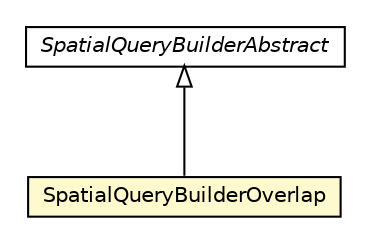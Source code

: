 #!/usr/local/bin/dot
#
# Class diagram 
# Generated by UMLGraph version R5_6-24-gf6e263 (http://www.umlgraph.org/)
#

digraph G {
	edge [fontname="Helvetica",fontsize=10,labelfontname="Helvetica",labelfontsize=10];
	node [fontname="Helvetica",fontsize=10,shape=plaintext];
	nodesep=0.25;
	ranksep=0.5;
	// com.orientechnologies.spatial.strategy.SpatialQueryBuilderOverlap
	c7882820 [label=<<table title="com.orientechnologies.spatial.strategy.SpatialQueryBuilderOverlap" border="0" cellborder="1" cellspacing="0" cellpadding="2" port="p" bgcolor="lemonChiffon" href="./SpatialQueryBuilderOverlap.html">
		<tr><td><table border="0" cellspacing="0" cellpadding="1">
<tr><td align="center" balign="center"> SpatialQueryBuilderOverlap </td></tr>
		</table></td></tr>
		</table>>, URL="./SpatialQueryBuilderOverlap.html", fontname="Helvetica", fontcolor="black", fontsize=10.0];
	// com.orientechnologies.spatial.strategy.SpatialQueryBuilderAbstract
	c7882823 [label=<<table title="com.orientechnologies.spatial.strategy.SpatialQueryBuilderAbstract" border="0" cellborder="1" cellspacing="0" cellpadding="2" port="p" href="./SpatialQueryBuilderAbstract.html">
		<tr><td><table border="0" cellspacing="0" cellpadding="1">
<tr><td align="center" balign="center"><font face="Helvetica-Oblique"> SpatialQueryBuilderAbstract </font></td></tr>
		</table></td></tr>
		</table>>, URL="./SpatialQueryBuilderAbstract.html", fontname="Helvetica", fontcolor="black", fontsize=10.0];
	//com.orientechnologies.spatial.strategy.SpatialQueryBuilderOverlap extends com.orientechnologies.spatial.strategy.SpatialQueryBuilderAbstract
	c7882823:p -> c7882820:p [dir=back,arrowtail=empty];
}

